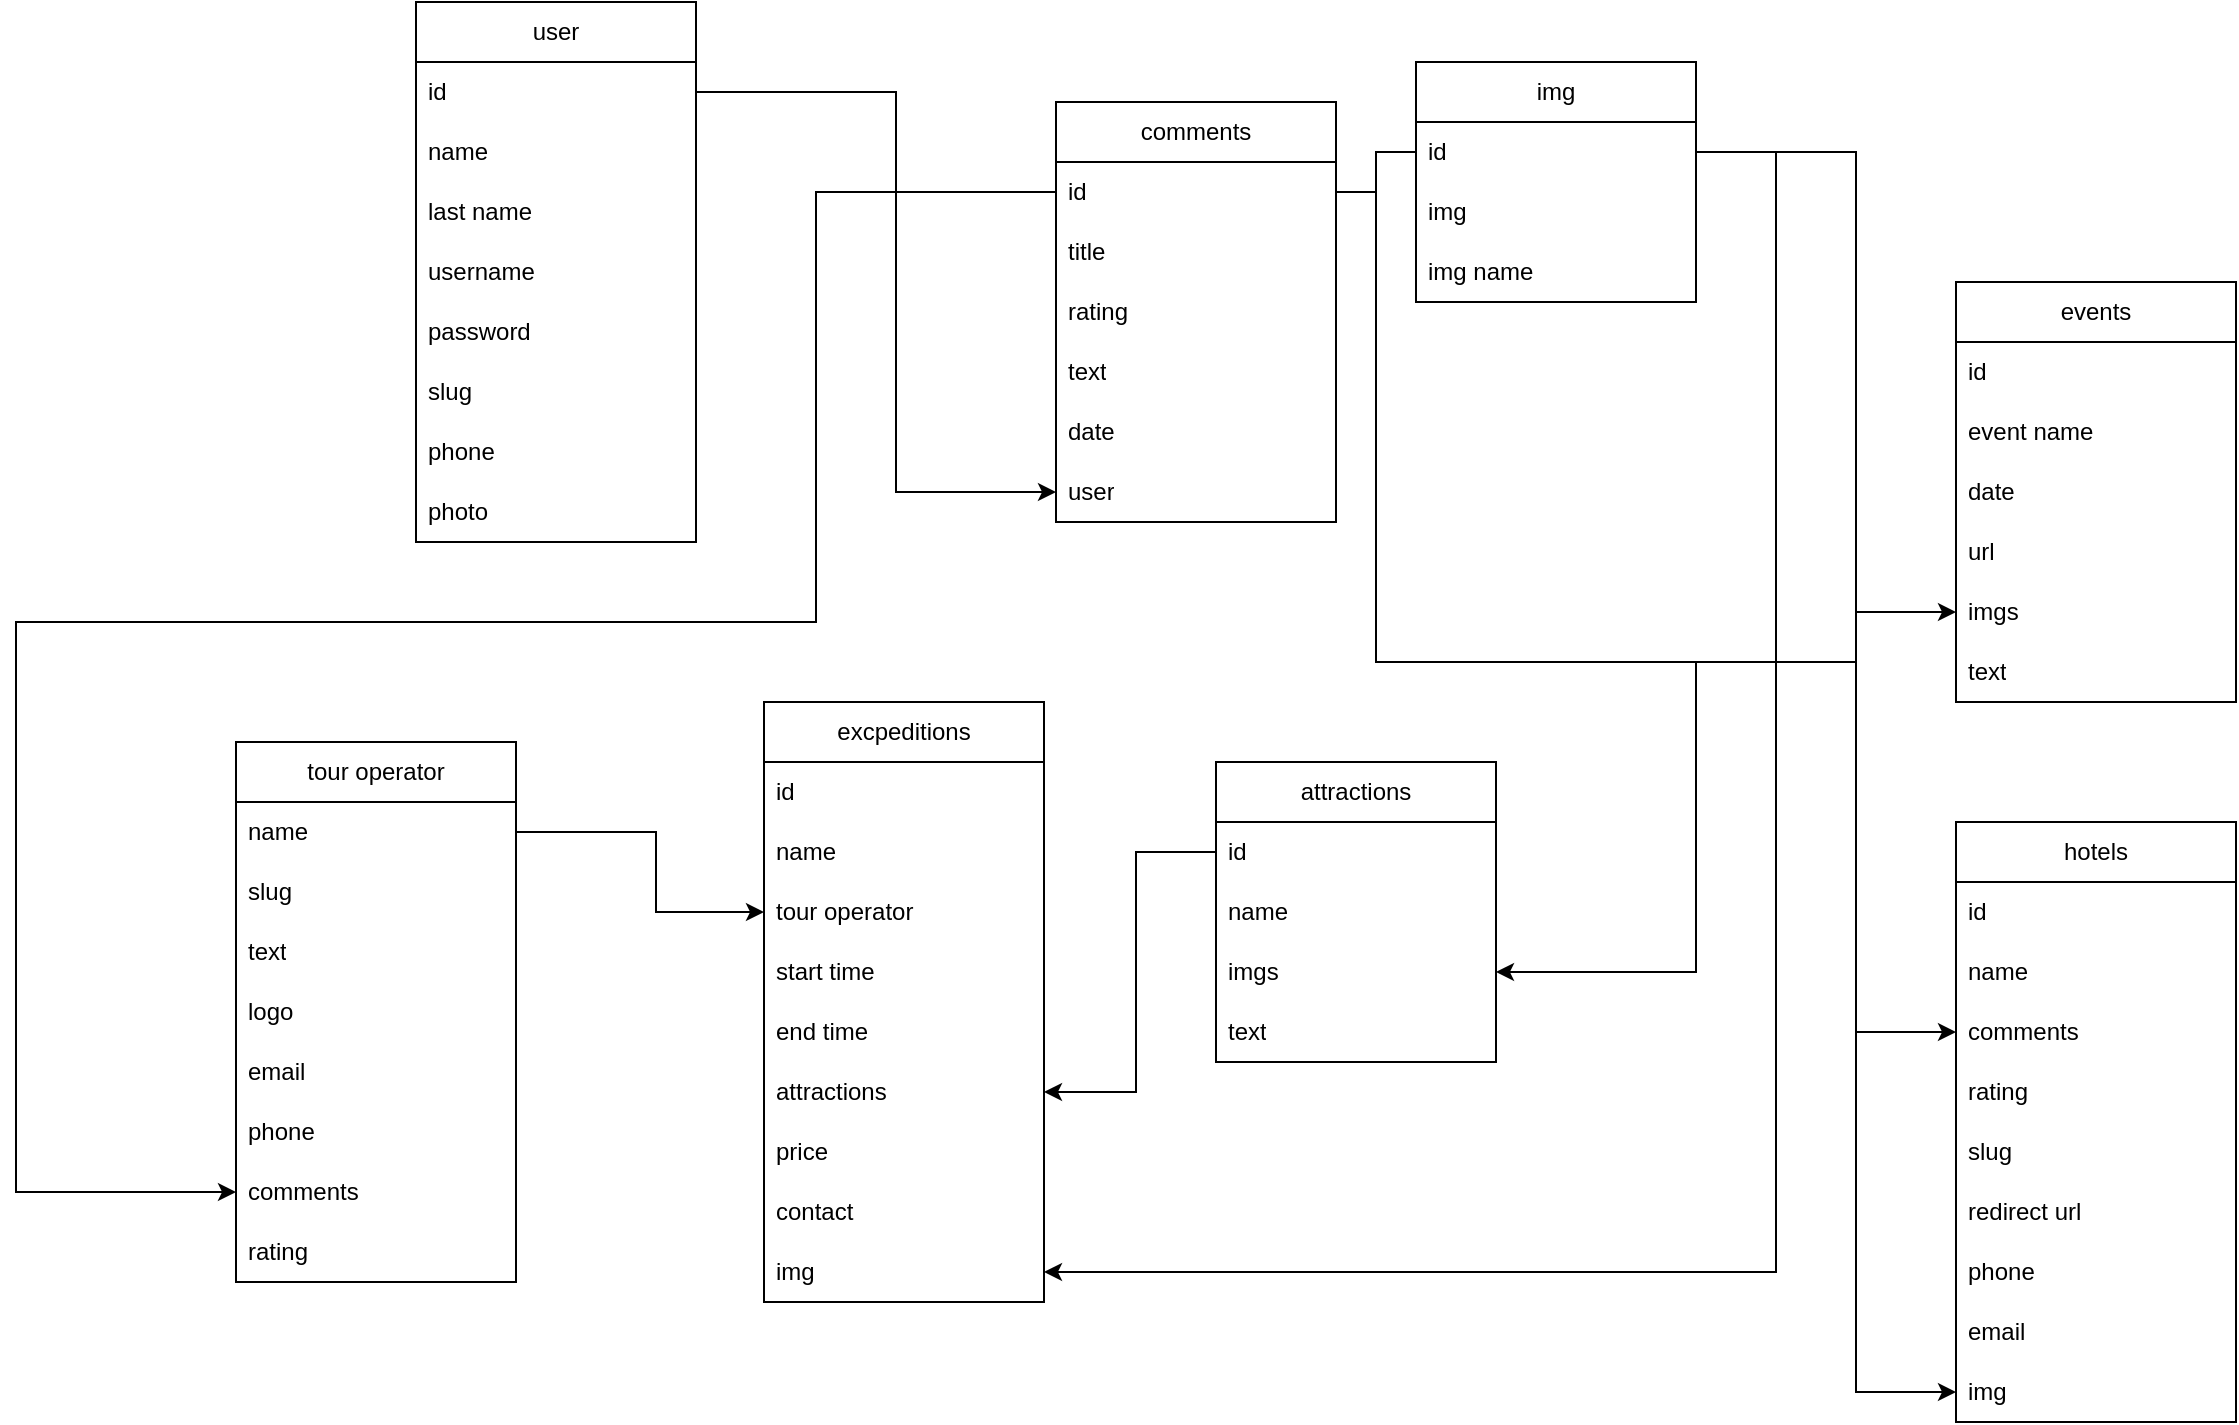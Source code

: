<mxfile version="24.0.6" type="device">
  <diagram name="Страница — 1" id="eX2CaTc6pWqlB0p6pWSM">
    <mxGraphModel dx="1434" dy="721" grid="1" gridSize="10" guides="1" tooltips="1" connect="1" arrows="1" fold="1" page="1" pageScale="1" pageWidth="827" pageHeight="1169" math="0" shadow="0">
      <root>
        <mxCell id="0" />
        <mxCell id="1" parent="0" />
        <mxCell id="KGWeYNtt0aZQLH6pzkXO-1" value="user" style="swimlane;fontStyle=0;childLayout=stackLayout;horizontal=1;startSize=30;horizontalStack=0;resizeParent=1;resizeParentMax=0;resizeLast=0;collapsible=1;marginBottom=0;whiteSpace=wrap;html=1;" vertex="1" parent="1">
          <mxGeometry x="240" y="130" width="140" height="270" as="geometry" />
        </mxCell>
        <mxCell id="KGWeYNtt0aZQLH6pzkXO-2" value="id" style="text;strokeColor=none;fillColor=none;align=left;verticalAlign=middle;spacingLeft=4;spacingRight=4;overflow=hidden;points=[[0,0.5],[1,0.5]];portConstraint=eastwest;rotatable=0;whiteSpace=wrap;html=1;" vertex="1" parent="KGWeYNtt0aZQLH6pzkXO-1">
          <mxGeometry y="30" width="140" height="30" as="geometry" />
        </mxCell>
        <mxCell id="KGWeYNtt0aZQLH6pzkXO-3" value="name" style="text;strokeColor=none;fillColor=none;align=left;verticalAlign=middle;spacingLeft=4;spacingRight=4;overflow=hidden;points=[[0,0.5],[1,0.5]];portConstraint=eastwest;rotatable=0;whiteSpace=wrap;html=1;" vertex="1" parent="KGWeYNtt0aZQLH6pzkXO-1">
          <mxGeometry y="60" width="140" height="30" as="geometry" />
        </mxCell>
        <mxCell id="KGWeYNtt0aZQLH6pzkXO-4" value="last name" style="text;strokeColor=none;fillColor=none;align=left;verticalAlign=middle;spacingLeft=4;spacingRight=4;overflow=hidden;points=[[0,0.5],[1,0.5]];portConstraint=eastwest;rotatable=0;whiteSpace=wrap;html=1;" vertex="1" parent="KGWeYNtt0aZQLH6pzkXO-1">
          <mxGeometry y="90" width="140" height="30" as="geometry" />
        </mxCell>
        <mxCell id="KGWeYNtt0aZQLH6pzkXO-5" value="username" style="text;strokeColor=none;fillColor=none;align=left;verticalAlign=middle;spacingLeft=4;spacingRight=4;overflow=hidden;points=[[0,0.5],[1,0.5]];portConstraint=eastwest;rotatable=0;whiteSpace=wrap;html=1;" vertex="1" parent="KGWeYNtt0aZQLH6pzkXO-1">
          <mxGeometry y="120" width="140" height="30" as="geometry" />
        </mxCell>
        <mxCell id="KGWeYNtt0aZQLH6pzkXO-6" value="password" style="text;strokeColor=none;fillColor=none;align=left;verticalAlign=middle;spacingLeft=4;spacingRight=4;overflow=hidden;points=[[0,0.5],[1,0.5]];portConstraint=eastwest;rotatable=0;whiteSpace=wrap;html=1;" vertex="1" parent="KGWeYNtt0aZQLH6pzkXO-1">
          <mxGeometry y="150" width="140" height="30" as="geometry" />
        </mxCell>
        <mxCell id="KGWeYNtt0aZQLH6pzkXO-7" value="slug" style="text;strokeColor=none;fillColor=none;align=left;verticalAlign=middle;spacingLeft=4;spacingRight=4;overflow=hidden;points=[[0,0.5],[1,0.5]];portConstraint=eastwest;rotatable=0;whiteSpace=wrap;html=1;" vertex="1" parent="KGWeYNtt0aZQLH6pzkXO-1">
          <mxGeometry y="180" width="140" height="30" as="geometry" />
        </mxCell>
        <mxCell id="KGWeYNtt0aZQLH6pzkXO-8" value="phone" style="text;strokeColor=none;fillColor=none;align=left;verticalAlign=middle;spacingLeft=4;spacingRight=4;overflow=hidden;points=[[0,0.5],[1,0.5]];portConstraint=eastwest;rotatable=0;whiteSpace=wrap;html=1;" vertex="1" parent="KGWeYNtt0aZQLH6pzkXO-1">
          <mxGeometry y="210" width="140" height="30" as="geometry" />
        </mxCell>
        <mxCell id="KGWeYNtt0aZQLH6pzkXO-9" value="photo" style="text;strokeColor=none;fillColor=none;align=left;verticalAlign=middle;spacingLeft=4;spacingRight=4;overflow=hidden;points=[[0,0.5],[1,0.5]];portConstraint=eastwest;rotatable=0;whiteSpace=wrap;html=1;" vertex="1" parent="KGWeYNtt0aZQLH6pzkXO-1">
          <mxGeometry y="240" width="140" height="30" as="geometry" />
        </mxCell>
        <mxCell id="KGWeYNtt0aZQLH6pzkXO-10" value="events" style="swimlane;fontStyle=0;childLayout=stackLayout;horizontal=1;startSize=30;horizontalStack=0;resizeParent=1;resizeParentMax=0;resizeLast=0;collapsible=1;marginBottom=0;whiteSpace=wrap;html=1;" vertex="1" parent="1">
          <mxGeometry x="1010" y="270" width="140" height="210" as="geometry" />
        </mxCell>
        <mxCell id="KGWeYNtt0aZQLH6pzkXO-11" value="id " style="text;strokeColor=none;fillColor=none;align=left;verticalAlign=middle;spacingLeft=4;spacingRight=4;overflow=hidden;points=[[0,0.5],[1,0.5]];portConstraint=eastwest;rotatable=0;whiteSpace=wrap;html=1;" vertex="1" parent="KGWeYNtt0aZQLH6pzkXO-10">
          <mxGeometry y="30" width="140" height="30" as="geometry" />
        </mxCell>
        <mxCell id="KGWeYNtt0aZQLH6pzkXO-12" value="event name " style="text;strokeColor=none;fillColor=none;align=left;verticalAlign=middle;spacingLeft=4;spacingRight=4;overflow=hidden;points=[[0,0.5],[1,0.5]];portConstraint=eastwest;rotatable=0;whiteSpace=wrap;html=1;" vertex="1" parent="KGWeYNtt0aZQLH6pzkXO-10">
          <mxGeometry y="60" width="140" height="30" as="geometry" />
        </mxCell>
        <mxCell id="KGWeYNtt0aZQLH6pzkXO-13" value="date" style="text;strokeColor=none;fillColor=none;align=left;verticalAlign=middle;spacingLeft=4;spacingRight=4;overflow=hidden;points=[[0,0.5],[1,0.5]];portConstraint=eastwest;rotatable=0;whiteSpace=wrap;html=1;" vertex="1" parent="KGWeYNtt0aZQLH6pzkXO-10">
          <mxGeometry y="90" width="140" height="30" as="geometry" />
        </mxCell>
        <mxCell id="KGWeYNtt0aZQLH6pzkXO-14" value="url" style="text;strokeColor=none;fillColor=none;align=left;verticalAlign=middle;spacingLeft=4;spacingRight=4;overflow=hidden;points=[[0,0.5],[1,0.5]];portConstraint=eastwest;rotatable=0;whiteSpace=wrap;html=1;" vertex="1" parent="KGWeYNtt0aZQLH6pzkXO-10">
          <mxGeometry y="120" width="140" height="30" as="geometry" />
        </mxCell>
        <mxCell id="KGWeYNtt0aZQLH6pzkXO-15" value="imgs " style="text;strokeColor=none;fillColor=none;align=left;verticalAlign=middle;spacingLeft=4;spacingRight=4;overflow=hidden;points=[[0,0.5],[1,0.5]];portConstraint=eastwest;rotatable=0;whiteSpace=wrap;html=1;" vertex="1" parent="KGWeYNtt0aZQLH6pzkXO-10">
          <mxGeometry y="150" width="140" height="30" as="geometry" />
        </mxCell>
        <mxCell id="KGWeYNtt0aZQLH6pzkXO-25" value="text" style="text;strokeColor=none;fillColor=none;align=left;verticalAlign=middle;spacingLeft=4;spacingRight=4;overflow=hidden;points=[[0,0.5],[1,0.5]];portConstraint=eastwest;rotatable=0;whiteSpace=wrap;html=1;" vertex="1" parent="KGWeYNtt0aZQLH6pzkXO-10">
          <mxGeometry y="180" width="140" height="30" as="geometry" />
        </mxCell>
        <mxCell id="KGWeYNtt0aZQLH6pzkXO-16" value="img " style="swimlane;fontStyle=0;childLayout=stackLayout;horizontal=1;startSize=30;horizontalStack=0;resizeParent=1;resizeParentMax=0;resizeLast=0;collapsible=1;marginBottom=0;whiteSpace=wrap;html=1;" vertex="1" parent="1">
          <mxGeometry x="740" y="160" width="140" height="120" as="geometry" />
        </mxCell>
        <mxCell id="KGWeYNtt0aZQLH6pzkXO-17" value="id" style="text;strokeColor=none;fillColor=none;align=left;verticalAlign=middle;spacingLeft=4;spacingRight=4;overflow=hidden;points=[[0,0.5],[1,0.5]];portConstraint=eastwest;rotatable=0;whiteSpace=wrap;html=1;" vertex="1" parent="KGWeYNtt0aZQLH6pzkXO-16">
          <mxGeometry y="30" width="140" height="30" as="geometry" />
        </mxCell>
        <mxCell id="KGWeYNtt0aZQLH6pzkXO-18" value="img" style="text;strokeColor=none;fillColor=none;align=left;verticalAlign=middle;spacingLeft=4;spacingRight=4;overflow=hidden;points=[[0,0.5],[1,0.5]];portConstraint=eastwest;rotatable=0;whiteSpace=wrap;html=1;" vertex="1" parent="KGWeYNtt0aZQLH6pzkXO-16">
          <mxGeometry y="60" width="140" height="30" as="geometry" />
        </mxCell>
        <mxCell id="KGWeYNtt0aZQLH6pzkXO-19" value="img name" style="text;strokeColor=none;fillColor=none;align=left;verticalAlign=middle;spacingLeft=4;spacingRight=4;overflow=hidden;points=[[0,0.5],[1,0.5]];portConstraint=eastwest;rotatable=0;whiteSpace=wrap;html=1;" vertex="1" parent="KGWeYNtt0aZQLH6pzkXO-16">
          <mxGeometry y="90" width="140" height="30" as="geometry" />
        </mxCell>
        <mxCell id="KGWeYNtt0aZQLH6pzkXO-20" value="comments " style="swimlane;fontStyle=0;childLayout=stackLayout;horizontal=1;startSize=30;horizontalStack=0;resizeParent=1;resizeParentMax=0;resizeLast=0;collapsible=1;marginBottom=0;whiteSpace=wrap;html=1;" vertex="1" parent="1">
          <mxGeometry x="560" y="180" width="140" height="210" as="geometry" />
        </mxCell>
        <mxCell id="KGWeYNtt0aZQLH6pzkXO-21" value="id " style="text;strokeColor=none;fillColor=none;align=left;verticalAlign=middle;spacingLeft=4;spacingRight=4;overflow=hidden;points=[[0,0.5],[1,0.5]];portConstraint=eastwest;rotatable=0;whiteSpace=wrap;html=1;" vertex="1" parent="KGWeYNtt0aZQLH6pzkXO-20">
          <mxGeometry y="30" width="140" height="30" as="geometry" />
        </mxCell>
        <mxCell id="KGWeYNtt0aZQLH6pzkXO-22" value="title " style="text;strokeColor=none;fillColor=none;align=left;verticalAlign=middle;spacingLeft=4;spacingRight=4;overflow=hidden;points=[[0,0.5],[1,0.5]];portConstraint=eastwest;rotatable=0;whiteSpace=wrap;html=1;" vertex="1" parent="KGWeYNtt0aZQLH6pzkXO-20">
          <mxGeometry y="60" width="140" height="30" as="geometry" />
        </mxCell>
        <mxCell id="KGWeYNtt0aZQLH6pzkXO-23" value="rating" style="text;strokeColor=none;fillColor=none;align=left;verticalAlign=middle;spacingLeft=4;spacingRight=4;overflow=hidden;points=[[0,0.5],[1,0.5]];portConstraint=eastwest;rotatable=0;whiteSpace=wrap;html=1;" vertex="1" parent="KGWeYNtt0aZQLH6pzkXO-20">
          <mxGeometry y="90" width="140" height="30" as="geometry" />
        </mxCell>
        <mxCell id="KGWeYNtt0aZQLH6pzkXO-24" value="text" style="text;strokeColor=none;fillColor=none;align=left;verticalAlign=middle;spacingLeft=4;spacingRight=4;overflow=hidden;points=[[0,0.5],[1,0.5]];portConstraint=eastwest;rotatable=0;whiteSpace=wrap;html=1;" vertex="1" parent="KGWeYNtt0aZQLH6pzkXO-20">
          <mxGeometry y="120" width="140" height="30" as="geometry" />
        </mxCell>
        <mxCell id="KGWeYNtt0aZQLH6pzkXO-59" value="date" style="text;strokeColor=none;fillColor=none;align=left;verticalAlign=middle;spacingLeft=4;spacingRight=4;overflow=hidden;points=[[0,0.5],[1,0.5]];portConstraint=eastwest;rotatable=0;whiteSpace=wrap;html=1;" vertex="1" parent="KGWeYNtt0aZQLH6pzkXO-20">
          <mxGeometry y="150" width="140" height="30" as="geometry" />
        </mxCell>
        <mxCell id="KGWeYNtt0aZQLH6pzkXO-61" value="user" style="text;strokeColor=none;fillColor=none;align=left;verticalAlign=middle;spacingLeft=4;spacingRight=4;overflow=hidden;points=[[0,0.5],[1,0.5]];portConstraint=eastwest;rotatable=0;whiteSpace=wrap;html=1;" vertex="1" parent="KGWeYNtt0aZQLH6pzkXO-20">
          <mxGeometry y="180" width="140" height="30" as="geometry" />
        </mxCell>
        <mxCell id="KGWeYNtt0aZQLH6pzkXO-26" value="excpeditions " style="swimlane;fontStyle=0;childLayout=stackLayout;horizontal=1;startSize=30;horizontalStack=0;resizeParent=1;resizeParentMax=0;resizeLast=0;collapsible=1;marginBottom=0;whiteSpace=wrap;html=1;direction=east;" vertex="1" parent="1">
          <mxGeometry x="414" y="480" width="140" height="300" as="geometry" />
        </mxCell>
        <mxCell id="KGWeYNtt0aZQLH6pzkXO-27" value="id " style="text;strokeColor=none;fillColor=none;align=left;verticalAlign=middle;spacingLeft=4;spacingRight=4;overflow=hidden;points=[[0,0.5],[1,0.5]];portConstraint=eastwest;rotatable=0;whiteSpace=wrap;html=1;" vertex="1" parent="KGWeYNtt0aZQLH6pzkXO-26">
          <mxGeometry y="30" width="140" height="30" as="geometry" />
        </mxCell>
        <mxCell id="KGWeYNtt0aZQLH6pzkXO-28" value="name" style="text;strokeColor=none;fillColor=none;align=left;verticalAlign=middle;spacingLeft=4;spacingRight=4;overflow=hidden;points=[[0,0.5],[1,0.5]];portConstraint=eastwest;rotatable=0;whiteSpace=wrap;html=1;" vertex="1" parent="KGWeYNtt0aZQLH6pzkXO-26">
          <mxGeometry y="60" width="140" height="30" as="geometry" />
        </mxCell>
        <mxCell id="KGWeYNtt0aZQLH6pzkXO-30" value="&lt;span class=&quot;HwtZe&quot; lang=&quot;en&quot;&gt;&lt;span class=&quot;jCAhz ChMk0b&quot;&gt;&lt;span class=&quot;ryNqvb&quot;&gt;tour operator&lt;/span&gt;&lt;/span&gt;&lt;/span&gt;" style="text;strokeColor=none;fillColor=none;align=left;verticalAlign=middle;spacingLeft=4;spacingRight=4;overflow=hidden;points=[[0,0.5],[1,0.5]];portConstraint=eastwest;rotatable=0;whiteSpace=wrap;html=1;" vertex="1" parent="KGWeYNtt0aZQLH6pzkXO-26">
          <mxGeometry y="90" width="140" height="30" as="geometry" />
        </mxCell>
        <mxCell id="KGWeYNtt0aZQLH6pzkXO-40" value="start time" style="text;strokeColor=none;fillColor=none;align=left;verticalAlign=middle;spacingLeft=4;spacingRight=4;overflow=hidden;points=[[0,0.5],[1,0.5]];portConstraint=eastwest;rotatable=0;whiteSpace=wrap;html=1;" vertex="1" parent="KGWeYNtt0aZQLH6pzkXO-26">
          <mxGeometry y="120" width="140" height="30" as="geometry" />
        </mxCell>
        <mxCell id="KGWeYNtt0aZQLH6pzkXO-41" value="end time" style="text;strokeColor=none;fillColor=none;align=left;verticalAlign=middle;spacingLeft=4;spacingRight=4;overflow=hidden;points=[[0,0.5],[1,0.5]];portConstraint=eastwest;rotatable=0;whiteSpace=wrap;html=1;" vertex="1" parent="KGWeYNtt0aZQLH6pzkXO-26">
          <mxGeometry y="150" width="140" height="30" as="geometry" />
        </mxCell>
        <mxCell id="KGWeYNtt0aZQLH6pzkXO-46" value="attractions" style="text;strokeColor=none;fillColor=none;align=left;verticalAlign=middle;spacingLeft=4;spacingRight=4;overflow=hidden;points=[[0,0.5],[1,0.5]];portConstraint=eastwest;rotatable=0;whiteSpace=wrap;html=1;" vertex="1" parent="KGWeYNtt0aZQLH6pzkXO-26">
          <mxGeometry y="180" width="140" height="30" as="geometry" />
        </mxCell>
        <mxCell id="KGWeYNtt0aZQLH6pzkXO-48" value="price" style="text;strokeColor=none;fillColor=none;align=left;verticalAlign=middle;spacingLeft=4;spacingRight=4;overflow=hidden;points=[[0,0.5],[1,0.5]];portConstraint=eastwest;rotatable=0;whiteSpace=wrap;html=1;" vertex="1" parent="KGWeYNtt0aZQLH6pzkXO-26">
          <mxGeometry y="210" width="140" height="30" as="geometry" />
        </mxCell>
        <mxCell id="KGWeYNtt0aZQLH6pzkXO-49" value="contact" style="text;strokeColor=none;fillColor=none;align=left;verticalAlign=middle;spacingLeft=4;spacingRight=4;overflow=hidden;points=[[0,0.5],[1,0.5]];portConstraint=eastwest;rotatable=0;whiteSpace=wrap;html=1;" vertex="1" parent="KGWeYNtt0aZQLH6pzkXO-26">
          <mxGeometry y="240" width="140" height="30" as="geometry" />
        </mxCell>
        <mxCell id="KGWeYNtt0aZQLH6pzkXO-64" value="img" style="text;strokeColor=none;fillColor=none;align=left;verticalAlign=middle;spacingLeft=4;spacingRight=4;overflow=hidden;points=[[0,0.5],[1,0.5]];portConstraint=eastwest;rotatable=0;whiteSpace=wrap;html=1;" vertex="1" parent="KGWeYNtt0aZQLH6pzkXO-26">
          <mxGeometry y="270" width="140" height="30" as="geometry" />
        </mxCell>
        <mxCell id="KGWeYNtt0aZQLH6pzkXO-31" value="&lt;span class=&quot;HwtZe&quot; lang=&quot;en&quot;&gt;&lt;span class=&quot;jCAhz ChMk0b&quot;&gt;&lt;span class=&quot;ryNqvb&quot;&gt;tour operator&lt;/span&gt;&lt;/span&gt;&lt;/span&gt;" style="swimlane;fontStyle=0;childLayout=stackLayout;horizontal=1;startSize=30;horizontalStack=0;resizeParent=1;resizeParentMax=0;resizeLast=0;collapsible=1;marginBottom=0;whiteSpace=wrap;html=1;" vertex="1" parent="1">
          <mxGeometry x="150" y="500" width="140" height="270" as="geometry" />
        </mxCell>
        <mxCell id="KGWeYNtt0aZQLH6pzkXO-32" value="name " style="text;strokeColor=none;fillColor=none;align=left;verticalAlign=middle;spacingLeft=4;spacingRight=4;overflow=hidden;points=[[0,0.5],[1,0.5]];portConstraint=eastwest;rotatable=0;whiteSpace=wrap;html=1;" vertex="1" parent="KGWeYNtt0aZQLH6pzkXO-31">
          <mxGeometry y="30" width="140" height="30" as="geometry" />
        </mxCell>
        <mxCell id="KGWeYNtt0aZQLH6pzkXO-33" value="slug" style="text;strokeColor=none;fillColor=none;align=left;verticalAlign=middle;spacingLeft=4;spacingRight=4;overflow=hidden;points=[[0,0.5],[1,0.5]];portConstraint=eastwest;rotatable=0;whiteSpace=wrap;html=1;" vertex="1" parent="KGWeYNtt0aZQLH6pzkXO-31">
          <mxGeometry y="60" width="140" height="30" as="geometry" />
        </mxCell>
        <mxCell id="KGWeYNtt0aZQLH6pzkXO-34" value="text" style="text;strokeColor=none;fillColor=none;align=left;verticalAlign=middle;spacingLeft=4;spacingRight=4;overflow=hidden;points=[[0,0.5],[1,0.5]];portConstraint=eastwest;rotatable=0;whiteSpace=wrap;html=1;" vertex="1" parent="KGWeYNtt0aZQLH6pzkXO-31">
          <mxGeometry y="90" width="140" height="30" as="geometry" />
        </mxCell>
        <mxCell id="KGWeYNtt0aZQLH6pzkXO-35" value="logo " style="text;strokeColor=none;fillColor=none;align=left;verticalAlign=middle;spacingLeft=4;spacingRight=4;overflow=hidden;points=[[0,0.5],[1,0.5]];portConstraint=eastwest;rotatable=0;whiteSpace=wrap;html=1;" vertex="1" parent="KGWeYNtt0aZQLH6pzkXO-31">
          <mxGeometry y="120" width="140" height="30" as="geometry" />
        </mxCell>
        <mxCell id="KGWeYNtt0aZQLH6pzkXO-36" value="email" style="text;strokeColor=none;fillColor=none;align=left;verticalAlign=middle;spacingLeft=4;spacingRight=4;overflow=hidden;points=[[0,0.5],[1,0.5]];portConstraint=eastwest;rotatable=0;whiteSpace=wrap;html=1;" vertex="1" parent="KGWeYNtt0aZQLH6pzkXO-31">
          <mxGeometry y="150" width="140" height="30" as="geometry" />
        </mxCell>
        <mxCell id="KGWeYNtt0aZQLH6pzkXO-37" value="phone" style="text;strokeColor=none;fillColor=none;align=left;verticalAlign=middle;spacingLeft=4;spacingRight=4;overflow=hidden;points=[[0,0.5],[1,0.5]];portConstraint=eastwest;rotatable=0;whiteSpace=wrap;html=1;" vertex="1" parent="KGWeYNtt0aZQLH6pzkXO-31">
          <mxGeometry y="180" width="140" height="30" as="geometry" />
        </mxCell>
        <mxCell id="KGWeYNtt0aZQLH6pzkXO-38" value="comments" style="text;strokeColor=none;fillColor=none;align=left;verticalAlign=middle;spacingLeft=4;spacingRight=4;overflow=hidden;points=[[0,0.5],[1,0.5]];portConstraint=eastwest;rotatable=0;whiteSpace=wrap;html=1;" vertex="1" parent="KGWeYNtt0aZQLH6pzkXO-31">
          <mxGeometry y="210" width="140" height="30" as="geometry" />
        </mxCell>
        <mxCell id="KGWeYNtt0aZQLH6pzkXO-39" value="rating" style="text;strokeColor=none;fillColor=none;align=left;verticalAlign=middle;spacingLeft=4;spacingRight=4;overflow=hidden;points=[[0,0.5],[1,0.5]];portConstraint=eastwest;rotatable=0;whiteSpace=wrap;html=1;" vertex="1" parent="KGWeYNtt0aZQLH6pzkXO-31">
          <mxGeometry y="240" width="140" height="30" as="geometry" />
        </mxCell>
        <mxCell id="KGWeYNtt0aZQLH6pzkXO-42" value="attractions" style="swimlane;fontStyle=0;childLayout=stackLayout;horizontal=1;startSize=30;horizontalStack=0;resizeParent=1;resizeParentMax=0;resizeLast=0;collapsible=1;marginBottom=0;whiteSpace=wrap;html=1;" vertex="1" parent="1">
          <mxGeometry x="640" y="510" width="140" height="150" as="geometry" />
        </mxCell>
        <mxCell id="KGWeYNtt0aZQLH6pzkXO-43" value="id" style="text;strokeColor=none;fillColor=none;align=left;verticalAlign=middle;spacingLeft=4;spacingRight=4;overflow=hidden;points=[[0,0.5],[1,0.5]];portConstraint=eastwest;rotatable=0;whiteSpace=wrap;html=1;" vertex="1" parent="KGWeYNtt0aZQLH6pzkXO-42">
          <mxGeometry y="30" width="140" height="30" as="geometry" />
        </mxCell>
        <mxCell id="KGWeYNtt0aZQLH6pzkXO-47" value="name " style="text;strokeColor=none;fillColor=none;align=left;verticalAlign=middle;spacingLeft=4;spacingRight=4;overflow=hidden;points=[[0,0.5],[1,0.5]];portConstraint=eastwest;rotatable=0;whiteSpace=wrap;html=1;" vertex="1" parent="KGWeYNtt0aZQLH6pzkXO-42">
          <mxGeometry y="60" width="140" height="30" as="geometry" />
        </mxCell>
        <mxCell id="KGWeYNtt0aZQLH6pzkXO-44" value="imgs " style="text;strokeColor=none;fillColor=none;align=left;verticalAlign=middle;spacingLeft=4;spacingRight=4;overflow=hidden;points=[[0,0.5],[1,0.5]];portConstraint=eastwest;rotatable=0;whiteSpace=wrap;html=1;" vertex="1" parent="KGWeYNtt0aZQLH6pzkXO-42">
          <mxGeometry y="90" width="140" height="30" as="geometry" />
        </mxCell>
        <mxCell id="KGWeYNtt0aZQLH6pzkXO-45" value="text" style="text;strokeColor=none;fillColor=none;align=left;verticalAlign=middle;spacingLeft=4;spacingRight=4;overflow=hidden;points=[[0,0.5],[1,0.5]];portConstraint=eastwest;rotatable=0;whiteSpace=wrap;html=1;" vertex="1" parent="KGWeYNtt0aZQLH6pzkXO-42">
          <mxGeometry y="120" width="140" height="30" as="geometry" />
        </mxCell>
        <mxCell id="KGWeYNtt0aZQLH6pzkXO-50" value="hotels" style="swimlane;fontStyle=0;childLayout=stackLayout;horizontal=1;startSize=30;horizontalStack=0;resizeParent=1;resizeParentMax=0;resizeLast=0;collapsible=1;marginBottom=0;whiteSpace=wrap;html=1;" vertex="1" parent="1">
          <mxGeometry x="1010" y="540" width="140" height="300" as="geometry" />
        </mxCell>
        <mxCell id="KGWeYNtt0aZQLH6pzkXO-51" value="id" style="text;strokeColor=none;fillColor=none;align=left;verticalAlign=middle;spacingLeft=4;spacingRight=4;overflow=hidden;points=[[0,0.5],[1,0.5]];portConstraint=eastwest;rotatable=0;whiteSpace=wrap;html=1;" vertex="1" parent="KGWeYNtt0aZQLH6pzkXO-50">
          <mxGeometry y="30" width="140" height="30" as="geometry" />
        </mxCell>
        <mxCell id="KGWeYNtt0aZQLH6pzkXO-52" value="name" style="text;strokeColor=none;fillColor=none;align=left;verticalAlign=middle;spacingLeft=4;spacingRight=4;overflow=hidden;points=[[0,0.5],[1,0.5]];portConstraint=eastwest;rotatable=0;whiteSpace=wrap;html=1;" vertex="1" parent="KGWeYNtt0aZQLH6pzkXO-50">
          <mxGeometry y="60" width="140" height="30" as="geometry" />
        </mxCell>
        <mxCell id="KGWeYNtt0aZQLH6pzkXO-53" value="comments " style="text;strokeColor=none;fillColor=none;align=left;verticalAlign=middle;spacingLeft=4;spacingRight=4;overflow=hidden;points=[[0,0.5],[1,0.5]];portConstraint=eastwest;rotatable=0;whiteSpace=wrap;html=1;" vertex="1" parent="KGWeYNtt0aZQLH6pzkXO-50">
          <mxGeometry y="90" width="140" height="30" as="geometry" />
        </mxCell>
        <mxCell id="KGWeYNtt0aZQLH6pzkXO-54" value="rating" style="text;strokeColor=none;fillColor=none;align=left;verticalAlign=middle;spacingLeft=4;spacingRight=4;overflow=hidden;points=[[0,0.5],[1,0.5]];portConstraint=eastwest;rotatable=0;whiteSpace=wrap;html=1;" vertex="1" parent="KGWeYNtt0aZQLH6pzkXO-50">
          <mxGeometry y="120" width="140" height="30" as="geometry" />
        </mxCell>
        <mxCell id="KGWeYNtt0aZQLH6pzkXO-55" value="slug" style="text;strokeColor=none;fillColor=none;align=left;verticalAlign=middle;spacingLeft=4;spacingRight=4;overflow=hidden;points=[[0,0.5],[1,0.5]];portConstraint=eastwest;rotatable=0;whiteSpace=wrap;html=1;" vertex="1" parent="KGWeYNtt0aZQLH6pzkXO-50">
          <mxGeometry y="150" width="140" height="30" as="geometry" />
        </mxCell>
        <mxCell id="KGWeYNtt0aZQLH6pzkXO-56" value="redirect url " style="text;strokeColor=none;fillColor=none;align=left;verticalAlign=middle;spacingLeft=4;spacingRight=4;overflow=hidden;points=[[0,0.5],[1,0.5]];portConstraint=eastwest;rotatable=0;whiteSpace=wrap;html=1;" vertex="1" parent="KGWeYNtt0aZQLH6pzkXO-50">
          <mxGeometry y="180" width="140" height="30" as="geometry" />
        </mxCell>
        <mxCell id="KGWeYNtt0aZQLH6pzkXO-57" value="phone" style="text;strokeColor=none;fillColor=none;align=left;verticalAlign=middle;spacingLeft=4;spacingRight=4;overflow=hidden;points=[[0,0.5],[1,0.5]];portConstraint=eastwest;rotatable=0;whiteSpace=wrap;html=1;" vertex="1" parent="KGWeYNtt0aZQLH6pzkXO-50">
          <mxGeometry y="210" width="140" height="30" as="geometry" />
        </mxCell>
        <mxCell id="KGWeYNtt0aZQLH6pzkXO-58" value="email" style="text;strokeColor=none;fillColor=none;align=left;verticalAlign=middle;spacingLeft=4;spacingRight=4;overflow=hidden;points=[[0,0.5],[1,0.5]];portConstraint=eastwest;rotatable=0;whiteSpace=wrap;html=1;" vertex="1" parent="KGWeYNtt0aZQLH6pzkXO-50">
          <mxGeometry y="240" width="140" height="30" as="geometry" />
        </mxCell>
        <mxCell id="KGWeYNtt0aZQLH6pzkXO-68" value="img" style="text;strokeColor=none;fillColor=none;align=left;verticalAlign=middle;spacingLeft=4;spacingRight=4;overflow=hidden;points=[[0,0.5],[1,0.5]];portConstraint=eastwest;rotatable=0;whiteSpace=wrap;html=1;" vertex="1" parent="KGWeYNtt0aZQLH6pzkXO-50">
          <mxGeometry y="270" width="140" height="30" as="geometry" />
        </mxCell>
        <mxCell id="KGWeYNtt0aZQLH6pzkXO-60" value="" style="endArrow=classic;html=1;rounded=0;exitX=1;exitY=0.5;exitDx=0;exitDy=0;entryX=0;entryY=0.5;entryDx=0;entryDy=0;" edge="1" parent="1" source="KGWeYNtt0aZQLH6pzkXO-2" target="KGWeYNtt0aZQLH6pzkXO-61">
          <mxGeometry width="50" height="50" relative="1" as="geometry">
            <mxPoint x="460" y="440" as="sourcePoint" />
            <mxPoint x="600" y="510" as="targetPoint" />
            <Array as="points">
              <mxPoint x="480" y="175" />
              <mxPoint x="480" y="375" />
            </Array>
          </mxGeometry>
        </mxCell>
        <mxCell id="KGWeYNtt0aZQLH6pzkXO-62" value="" style="endArrow=classic;html=1;rounded=0;exitX=0;exitY=0.5;exitDx=0;exitDy=0;entryX=1;entryY=0.5;entryDx=0;entryDy=0;" edge="1" parent="1" source="KGWeYNtt0aZQLH6pzkXO-43" target="KGWeYNtt0aZQLH6pzkXO-46">
          <mxGeometry width="50" height="50" relative="1" as="geometry">
            <mxPoint x="720" y="580" as="sourcePoint" />
            <mxPoint x="770" y="530" as="targetPoint" />
            <Array as="points">
              <mxPoint x="600" y="555" />
              <mxPoint x="600" y="675" />
            </Array>
          </mxGeometry>
        </mxCell>
        <mxCell id="KGWeYNtt0aZQLH6pzkXO-63" value="" style="endArrow=classic;html=1;rounded=0;exitX=1;exitY=0.5;exitDx=0;exitDy=0;entryX=0;entryY=0.5;entryDx=0;entryDy=0;" edge="1" parent="1" source="KGWeYNtt0aZQLH6pzkXO-32" target="KGWeYNtt0aZQLH6pzkXO-30">
          <mxGeometry width="50" height="50" relative="1" as="geometry">
            <mxPoint x="720" y="580" as="sourcePoint" />
            <mxPoint x="770" y="530" as="targetPoint" />
            <Array as="points">
              <mxPoint x="360" y="545" />
              <mxPoint x="360" y="585" />
            </Array>
          </mxGeometry>
        </mxCell>
        <mxCell id="KGWeYNtt0aZQLH6pzkXO-65" value="" style="endArrow=classic;html=1;rounded=0;exitX=1;exitY=0.5;exitDx=0;exitDy=0;entryX=1;entryY=0.5;entryDx=0;entryDy=0;" edge="1" parent="1" source="KGWeYNtt0aZQLH6pzkXO-17" target="KGWeYNtt0aZQLH6pzkXO-64">
          <mxGeometry width="50" height="50" relative="1" as="geometry">
            <mxPoint x="720" y="520" as="sourcePoint" />
            <mxPoint x="770" y="470" as="targetPoint" />
            <Array as="points">
              <mxPoint x="920" y="205" />
              <mxPoint x="920" y="765" />
            </Array>
          </mxGeometry>
        </mxCell>
        <mxCell id="KGWeYNtt0aZQLH6pzkXO-66" value="" style="endArrow=classic;html=1;rounded=0;exitX=0;exitY=0.5;exitDx=0;exitDy=0;entryX=0;entryY=0.5;entryDx=0;entryDy=0;" edge="1" parent="1" source="KGWeYNtt0aZQLH6pzkXO-21" target="KGWeYNtt0aZQLH6pzkXO-38">
          <mxGeometry width="50" height="50" relative="1" as="geometry">
            <mxPoint x="720" y="550" as="sourcePoint" />
            <mxPoint x="770" y="500" as="targetPoint" />
            <Array as="points">
              <mxPoint x="440" y="225" />
              <mxPoint x="440" y="440" />
              <mxPoint x="40" y="440" />
              <mxPoint x="40" y="725" />
            </Array>
          </mxGeometry>
        </mxCell>
        <mxCell id="KGWeYNtt0aZQLH6pzkXO-67" value="" style="endArrow=classic;html=1;rounded=0;exitX=1;exitY=0.5;exitDx=0;exitDy=0;entryX=0;entryY=0.5;entryDx=0;entryDy=0;" edge="1" parent="1" source="KGWeYNtt0aZQLH6pzkXO-21" target="KGWeYNtt0aZQLH6pzkXO-53">
          <mxGeometry width="50" height="50" relative="1" as="geometry">
            <mxPoint x="670" y="460" as="sourcePoint" />
            <mxPoint x="720" y="470" as="targetPoint" />
            <Array as="points">
              <mxPoint x="720" y="225" />
              <mxPoint x="720" y="460" />
              <mxPoint x="960" y="460" />
              <mxPoint x="960" y="645" />
            </Array>
          </mxGeometry>
        </mxCell>
        <mxCell id="KGWeYNtt0aZQLH6pzkXO-69" value="" style="endArrow=classic;html=1;rounded=0;exitX=1;exitY=0.5;exitDx=0;exitDy=0;entryX=0;entryY=0.5;entryDx=0;entryDy=0;" edge="1" parent="1" source="KGWeYNtt0aZQLH6pzkXO-17" target="KGWeYNtt0aZQLH6pzkXO-68">
          <mxGeometry width="50" height="50" relative="1" as="geometry">
            <mxPoint x="670" y="490" as="sourcePoint" />
            <mxPoint x="720" y="440" as="targetPoint" />
            <Array as="points">
              <mxPoint x="960" y="205" />
              <mxPoint x="960" y="825" />
            </Array>
          </mxGeometry>
        </mxCell>
        <mxCell id="KGWeYNtt0aZQLH6pzkXO-70" value="" style="endArrow=classic;html=1;rounded=0;exitX=1;exitY=0.5;exitDx=0;exitDy=0;entryX=0;entryY=0.5;entryDx=0;entryDy=0;" edge="1" parent="1" source="KGWeYNtt0aZQLH6pzkXO-17" target="KGWeYNtt0aZQLH6pzkXO-15">
          <mxGeometry width="50" height="50" relative="1" as="geometry">
            <mxPoint x="670" y="520" as="sourcePoint" />
            <mxPoint x="720" y="470" as="targetPoint" />
            <Array as="points">
              <mxPoint x="960" y="205" />
              <mxPoint x="960" y="435" />
            </Array>
          </mxGeometry>
        </mxCell>
        <mxCell id="KGWeYNtt0aZQLH6pzkXO-71" value="" style="endArrow=classic;html=1;rounded=0;exitX=0;exitY=0.5;exitDx=0;exitDy=0;entryX=1;entryY=0.5;entryDx=0;entryDy=0;" edge="1" parent="1" source="KGWeYNtt0aZQLH6pzkXO-17" target="KGWeYNtt0aZQLH6pzkXO-44">
          <mxGeometry width="50" height="50" relative="1" as="geometry">
            <mxPoint x="670" y="520" as="sourcePoint" />
            <mxPoint x="720" y="470" as="targetPoint" />
            <Array as="points">
              <mxPoint x="720" y="205" />
              <mxPoint x="720" y="460" />
              <mxPoint x="880" y="460" />
              <mxPoint x="880" y="615" />
            </Array>
          </mxGeometry>
        </mxCell>
      </root>
    </mxGraphModel>
  </diagram>
</mxfile>
